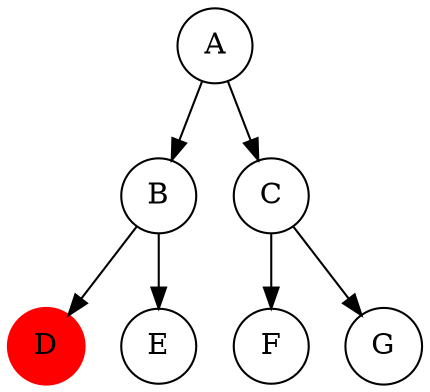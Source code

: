 digraph SimpleTree {
    // Set a circular shape for nodes
    node [shape=circle, ];

    A
    B
    C
    D

    D [style=filled, color=red]

    // Define the tree structure
    A -> {B C};
    B -> {D E};
    C -> {F G};
}

